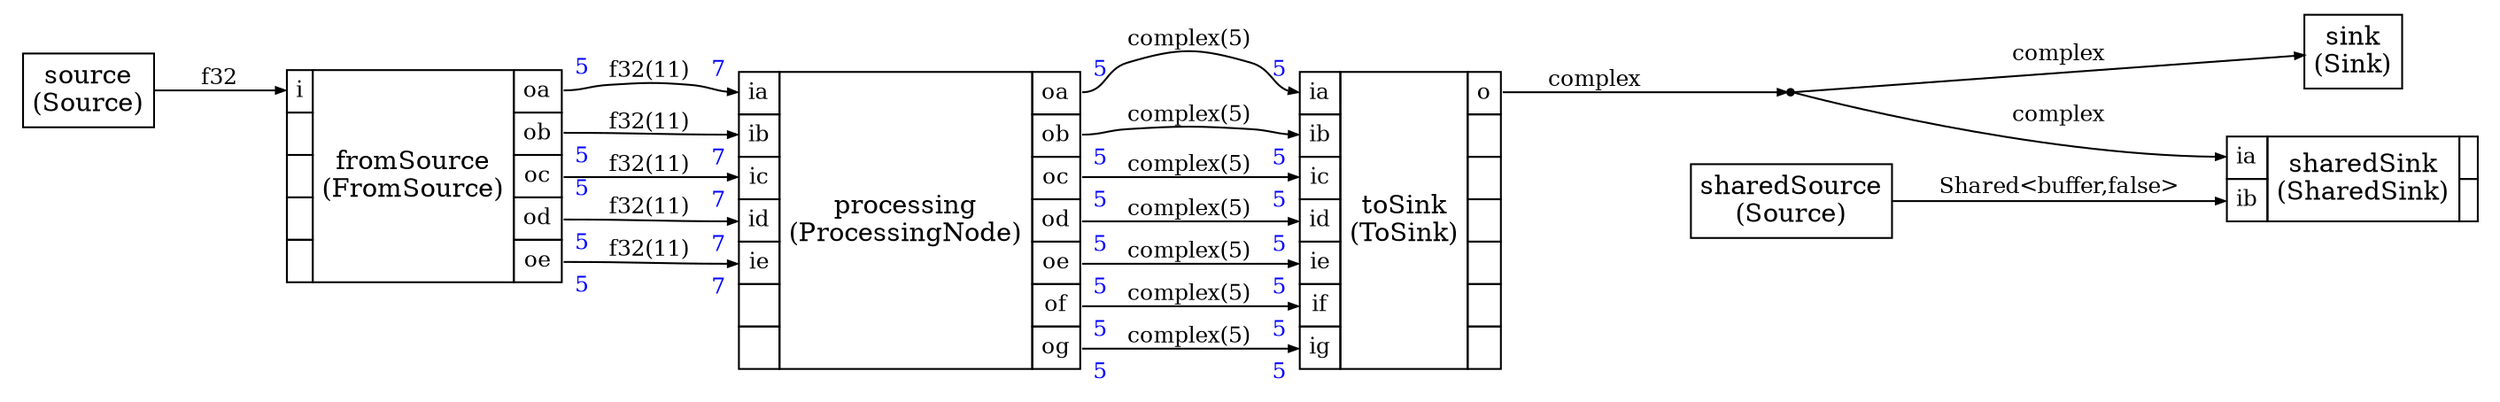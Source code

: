 



digraph structs {
    bgcolor = "white"
    node [shape=plaintext,color="black",fontcolor="black",fontname="Times-Roman"]
    rankdir=LR
    edge [arrowsize="0.5",color="black",fontcolor="black",fontname="Times-Roman"]


dup0 [shape=point,label="dup0"]


fromSource [label=<
<TABLE color="black" bgcolor="none" BORDER="0" CELLBORDER="1" CELLSPACING="0" CELLPADDING="4">
  <TR>
    <TD PORT="i"><FONT POINT-SIZE="12.0" COLOR="black">i</FONT></TD>
    <TD ALIGN="CENTER" ROWSPAN="5"><FONT COLOR="black" POINT-SIZE="14.0">fromSource<BR/>(FromSource)</FONT></TD>
    <TD PORT="oa"><FONT POINT-SIZE="12.0" COLOR="black">oa</FONT></TD>
  </TR>
<TR>
 
<TD></TD>
<TD PORT="ob"><FONT POINT-SIZE="12.0" COLOR="black">ob</FONT></TD>
</TR><TR>
 
<TD></TD>
<TD PORT="oc"><FONT POINT-SIZE="12.0" COLOR="black">oc</FONT></TD>
</TR><TR>
 
<TD></TD>
<TD PORT="od"><FONT POINT-SIZE="12.0" COLOR="black">od</FONT></TD>
</TR><TR>
 
<TD></TD>
<TD PORT="oe"><FONT POINT-SIZE="12.0" COLOR="black">oe</FONT></TD>
</TR>

</TABLE>>];


processing [label=<
<TABLE color="black" bgcolor="none" BORDER="0" CELLBORDER="1" CELLSPACING="0" CELLPADDING="4">
  <TR>
    <TD PORT="ia"><FONT POINT-SIZE="12.0" COLOR="black">ia</FONT></TD>
    <TD ALIGN="CENTER" ROWSPAN="7"><FONT COLOR="black" POINT-SIZE="14.0">processing<BR/>(ProcessingNode)</FONT></TD>
    <TD PORT="oa"><FONT POINT-SIZE="12.0" COLOR="black">oa</FONT></TD>
  </TR>
<TR>
<TD PORT="ib"><FONT POINT-SIZE="12.0" COLOR="black">ib</FONT></TD>

<TD PORT="ob"><FONT POINT-SIZE="12.0" COLOR="black">ob</FONT></TD>
</TR><TR>
<TD PORT="ic"><FONT POINT-SIZE="12.0" COLOR="black">ic</FONT></TD>

<TD PORT="oc"><FONT POINT-SIZE="12.0" COLOR="black">oc</FONT></TD>
</TR><TR>
<TD PORT="id"><FONT POINT-SIZE="12.0" COLOR="black">id</FONT></TD>

<TD PORT="od"><FONT POINT-SIZE="12.0" COLOR="black">od</FONT></TD>
</TR><TR>
<TD PORT="ie"><FONT POINT-SIZE="12.0" COLOR="black">ie</FONT></TD>

<TD PORT="oe"><FONT POINT-SIZE="12.0" COLOR="black">oe</FONT></TD>
</TR><TR>
 
<TD></TD>
<TD PORT="of"><FONT POINT-SIZE="12.0" COLOR="black">of</FONT></TD>
</TR><TR>
 
<TD></TD>
<TD PORT="og"><FONT POINT-SIZE="12.0" COLOR="black">og</FONT></TD>
</TR>

</TABLE>>];


sharedSink [label=<
<TABLE color="black" bgcolor="none" BORDER="0" CELLBORDER="1" CELLSPACING="0" CELLPADDING="4">
  <TR>
    <TD PORT="ia"><FONT POINT-SIZE="12.0" COLOR="black">ia</FONT></TD>
    <TD ALIGN="CENTER" ROWSPAN="2"><FONT COLOR="black" POINT-SIZE="14.0">sharedSink<BR/>(SharedSink)</FONT></TD>
    <TD></TD>
  </TR>
<TR>
<TD PORT="ib"><FONT POINT-SIZE="12.0" COLOR="black">ib</FONT></TD>

 
<TD></TD></TR>

</TABLE>>];

sharedSource [label=<
<TABLE color="black" bgcolor="none" BORDER="0" CELLBORDER="1" CELLSPACING="0" CELLPADDING="4">
  <TR>
    <TD ALIGN="CENTER" PORT="i"><FONT COLOR="black" POINT-SIZE="14.0">sharedSource<BR/>(Source)</FONT></TD>
  </TR>
</TABLE>>];

sink [label=<
<TABLE color="black" bgcolor="none" BORDER="0" CELLBORDER="1" CELLSPACING="0" CELLPADDING="4">
  <TR>
    <TD ALIGN="CENTER" PORT="i"><FONT COLOR="black" POINT-SIZE="14.0">sink<BR/>(Sink)</FONT></TD>
  </TR>
</TABLE>>];

source [label=<
<TABLE color="black" bgcolor="none" BORDER="0" CELLBORDER="1" CELLSPACING="0" CELLPADDING="4">
  <TR>
    <TD ALIGN="CENTER" PORT="i"><FONT COLOR="black" POINT-SIZE="14.0">source<BR/>(Source)</FONT></TD>
  </TR>
</TABLE>>];


toSink [label=<
<TABLE color="black" bgcolor="none" BORDER="0" CELLBORDER="1" CELLSPACING="0" CELLPADDING="4">
  <TR>
    <TD PORT="ia"><FONT POINT-SIZE="12.0" COLOR="black">ia</FONT></TD>
    <TD ALIGN="CENTER" ROWSPAN="7"><FONT COLOR="black" POINT-SIZE="14.0">toSink<BR/>(ToSink)</FONT></TD>
    <TD PORT="o"><FONT POINT-SIZE="12.0" COLOR="black">o</FONT></TD>
  </TR>
<TR>
<TD PORT="ib"><FONT POINT-SIZE="12.0" COLOR="black">ib</FONT></TD>

 
<TD></TD></TR><TR>
<TD PORT="ic"><FONT POINT-SIZE="12.0" COLOR="black">ic</FONT></TD>

 
<TD></TD></TR><TR>
<TD PORT="id"><FONT POINT-SIZE="12.0" COLOR="black">id</FONT></TD>

 
<TD></TD></TR><TR>
<TD PORT="ie"><FONT POINT-SIZE="12.0" COLOR="black">ie</FONT></TD>

 
<TD></TD></TR><TR>
<TD PORT="if"><FONT POINT-SIZE="12.0" COLOR="black">if</FONT></TD>

 
<TD></TD></TR><TR>
<TD PORT="ig"><FONT POINT-SIZE="12.0" COLOR="black">ig</FONT></TD>

 
<TD></TD></TR>

</TABLE>>];



source:i -> fromSource:i [style="solid",color="black",fontsize="12.0",fontcolor="black",label=<f32>

]

fromSource:oa -> processing:ia [style="solid",color="black",fontsize="12.0",fontcolor="black",label=<f32(11)>
,headlabel=<<TABLE BORDER="0" CELLPADDING="4"><TR><TD><FONT COLOR="blue" POINT-SIZE="12.0" >7</FONT>
</TD></TR></TABLE>>
,taillabel=<<TABLE BORDER="0" CELLPADDING="4"><TR><TD><FONT COLOR="blue" POINT-SIZE="12.0" >5</FONT>
</TD></TR></TABLE>>]

fromSource:ob -> processing:ib [style="solid",color="black",fontsize="12.0",fontcolor="black",label=<f32(11)>
,headlabel=<<TABLE BORDER="0" CELLPADDING="4"><TR><TD><FONT COLOR="blue" POINT-SIZE="12.0" >7</FONT>
</TD></TR></TABLE>>
,taillabel=<<TABLE BORDER="0" CELLPADDING="4"><TR><TD><FONT COLOR="blue" POINT-SIZE="12.0" >5</FONT>
</TD></TR></TABLE>>]

fromSource:oc -> processing:ic [style="solid",color="black",fontsize="12.0",fontcolor="black",label=<f32(11)>
,headlabel=<<TABLE BORDER="0" CELLPADDING="4"><TR><TD><FONT COLOR="blue" POINT-SIZE="12.0" >7</FONT>
</TD></TR></TABLE>>
,taillabel=<<TABLE BORDER="0" CELLPADDING="4"><TR><TD><FONT COLOR="blue" POINT-SIZE="12.0" >5</FONT>
</TD></TR></TABLE>>]

fromSource:od -> processing:id [style="solid",color="black",fontsize="12.0",fontcolor="black",label=<f32(11)>
,headlabel=<<TABLE BORDER="0" CELLPADDING="4"><TR><TD><FONT COLOR="blue" POINT-SIZE="12.0" >7</FONT>
</TD></TR></TABLE>>
,taillabel=<<TABLE BORDER="0" CELLPADDING="4"><TR><TD><FONT COLOR="blue" POINT-SIZE="12.0" >5</FONT>
</TD></TR></TABLE>>]

fromSource:oe -> processing:ie [style="solid",color="black",fontsize="12.0",fontcolor="black",label=<f32(11)>
,headlabel=<<TABLE BORDER="0" CELLPADDING="4"><TR><TD><FONT COLOR="blue" POINT-SIZE="12.0" >7</FONT>
</TD></TR></TABLE>>
,taillabel=<<TABLE BORDER="0" CELLPADDING="4"><TR><TD><FONT COLOR="blue" POINT-SIZE="12.0" >5</FONT>
</TD></TR></TABLE>>]

processing:oa -> toSink:ia [style="solid",color="black",fontsize="12.0",fontcolor="black",label=<complex(5)>
,headlabel=<<TABLE BORDER="0" CELLPADDING="4"><TR><TD><FONT COLOR="blue" POINT-SIZE="12.0" >5</FONT>
</TD></TR></TABLE>>
,taillabel=<<TABLE BORDER="0" CELLPADDING="4"><TR><TD><FONT COLOR="blue" POINT-SIZE="12.0" >5</FONT>
</TD></TR></TABLE>>]

processing:ob -> toSink:ib [style="solid",color="black",fontsize="12.0",fontcolor="black",label=<complex(5)>
,headlabel=<<TABLE BORDER="0" CELLPADDING="4"><TR><TD><FONT COLOR="blue" POINT-SIZE="12.0" >5</FONT>
</TD></TR></TABLE>>
,taillabel=<<TABLE BORDER="0" CELLPADDING="4"><TR><TD><FONT COLOR="blue" POINT-SIZE="12.0" >5</FONT>
</TD></TR></TABLE>>]

processing:oc -> toSink:ic [style="solid",color="black",fontsize="12.0",fontcolor="black",label=<complex(5)>
,headlabel=<<TABLE BORDER="0" CELLPADDING="4"><TR><TD><FONT COLOR="blue" POINT-SIZE="12.0" >5</FONT>
</TD></TR></TABLE>>
,taillabel=<<TABLE BORDER="0" CELLPADDING="4"><TR><TD><FONT COLOR="blue" POINT-SIZE="12.0" >5</FONT>
</TD></TR></TABLE>>]

processing:od -> toSink:id [style="solid",color="black",fontsize="12.0",fontcolor="black",label=<complex(5)>
,headlabel=<<TABLE BORDER="0" CELLPADDING="4"><TR><TD><FONT COLOR="blue" POINT-SIZE="12.0" >5</FONT>
</TD></TR></TABLE>>
,taillabel=<<TABLE BORDER="0" CELLPADDING="4"><TR><TD><FONT COLOR="blue" POINT-SIZE="12.0" >5</FONT>
</TD></TR></TABLE>>]

processing:oe -> toSink:ie [style="solid",color="black",fontsize="12.0",fontcolor="black",label=<complex(5)>
,headlabel=<<TABLE BORDER="0" CELLPADDING="4"><TR><TD><FONT COLOR="blue" POINT-SIZE="12.0" >5</FONT>
</TD></TR></TABLE>>
,taillabel=<<TABLE BORDER="0" CELLPADDING="4"><TR><TD><FONT COLOR="blue" POINT-SIZE="12.0" >5</FONT>
</TD></TR></TABLE>>]

processing:of -> toSink:if [style="solid",color="black",fontsize="12.0",fontcolor="black",label=<complex(5)>
,headlabel=<<TABLE BORDER="0" CELLPADDING="4"><TR><TD><FONT COLOR="blue" POINT-SIZE="12.0" >5</FONT>
</TD></TR></TABLE>>
,taillabel=<<TABLE BORDER="0" CELLPADDING="4"><TR><TD><FONT COLOR="blue" POINT-SIZE="12.0" >5</FONT>
</TD></TR></TABLE>>]

processing:og -> toSink:ig [style="solid",color="black",fontsize="12.0",fontcolor="black",label=<complex(5)>
,headlabel=<<TABLE BORDER="0" CELLPADDING="4"><TR><TD><FONT COLOR="blue" POINT-SIZE="12.0" >5</FONT>
</TD></TR></TABLE>>
,taillabel=<<TABLE BORDER="0" CELLPADDING="4"><TR><TD><FONT COLOR="blue" POINT-SIZE="12.0" >5</FONT>
</TD></TR></TABLE>>]

sharedSource:i -> sharedSink:ib [style="solid",color="black",fontsize="12.0",fontcolor="black",label=<Shared&lt;buffer,false&gt;>

]

toSink:o ->  
dup0 [style="solid",color="black",fontsize="12.0",fontcolor="black",label=<complex>

]

 
dup0 -> sink:i [style="solid",color="black",fontsize="12.0",fontcolor="black",label=<complex>

]

 
dup0 -> sharedSink:ia [style="solid",color="black",fontsize="12.0",fontcolor="black",label=<complex>

]


}
